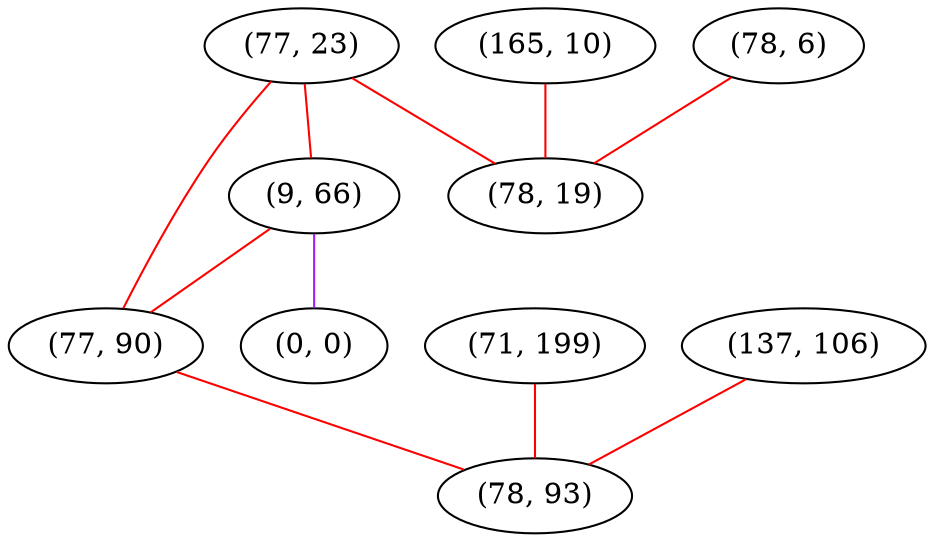 graph "" {
"(77, 23)";
"(165, 10)";
"(9, 66)";
"(77, 90)";
"(71, 199)";
"(78, 6)";
"(137, 106)";
"(78, 19)";
"(0, 0)";
"(78, 93)";
"(77, 23)" -- "(9, 66)"  [color=red, key=0, weight=1];
"(77, 23)" -- "(78, 19)"  [color=red, key=0, weight=1];
"(77, 23)" -- "(77, 90)"  [color=red, key=0, weight=1];
"(165, 10)" -- "(78, 19)"  [color=red, key=0, weight=1];
"(9, 66)" -- "(77, 90)"  [color=red, key=0, weight=1];
"(9, 66)" -- "(0, 0)"  [color=purple, key=0, weight=4];
"(77, 90)" -- "(78, 93)"  [color=red, key=0, weight=1];
"(71, 199)" -- "(78, 93)"  [color=red, key=0, weight=1];
"(78, 6)" -- "(78, 19)"  [color=red, key=0, weight=1];
"(137, 106)" -- "(78, 93)"  [color=red, key=0, weight=1];
}
